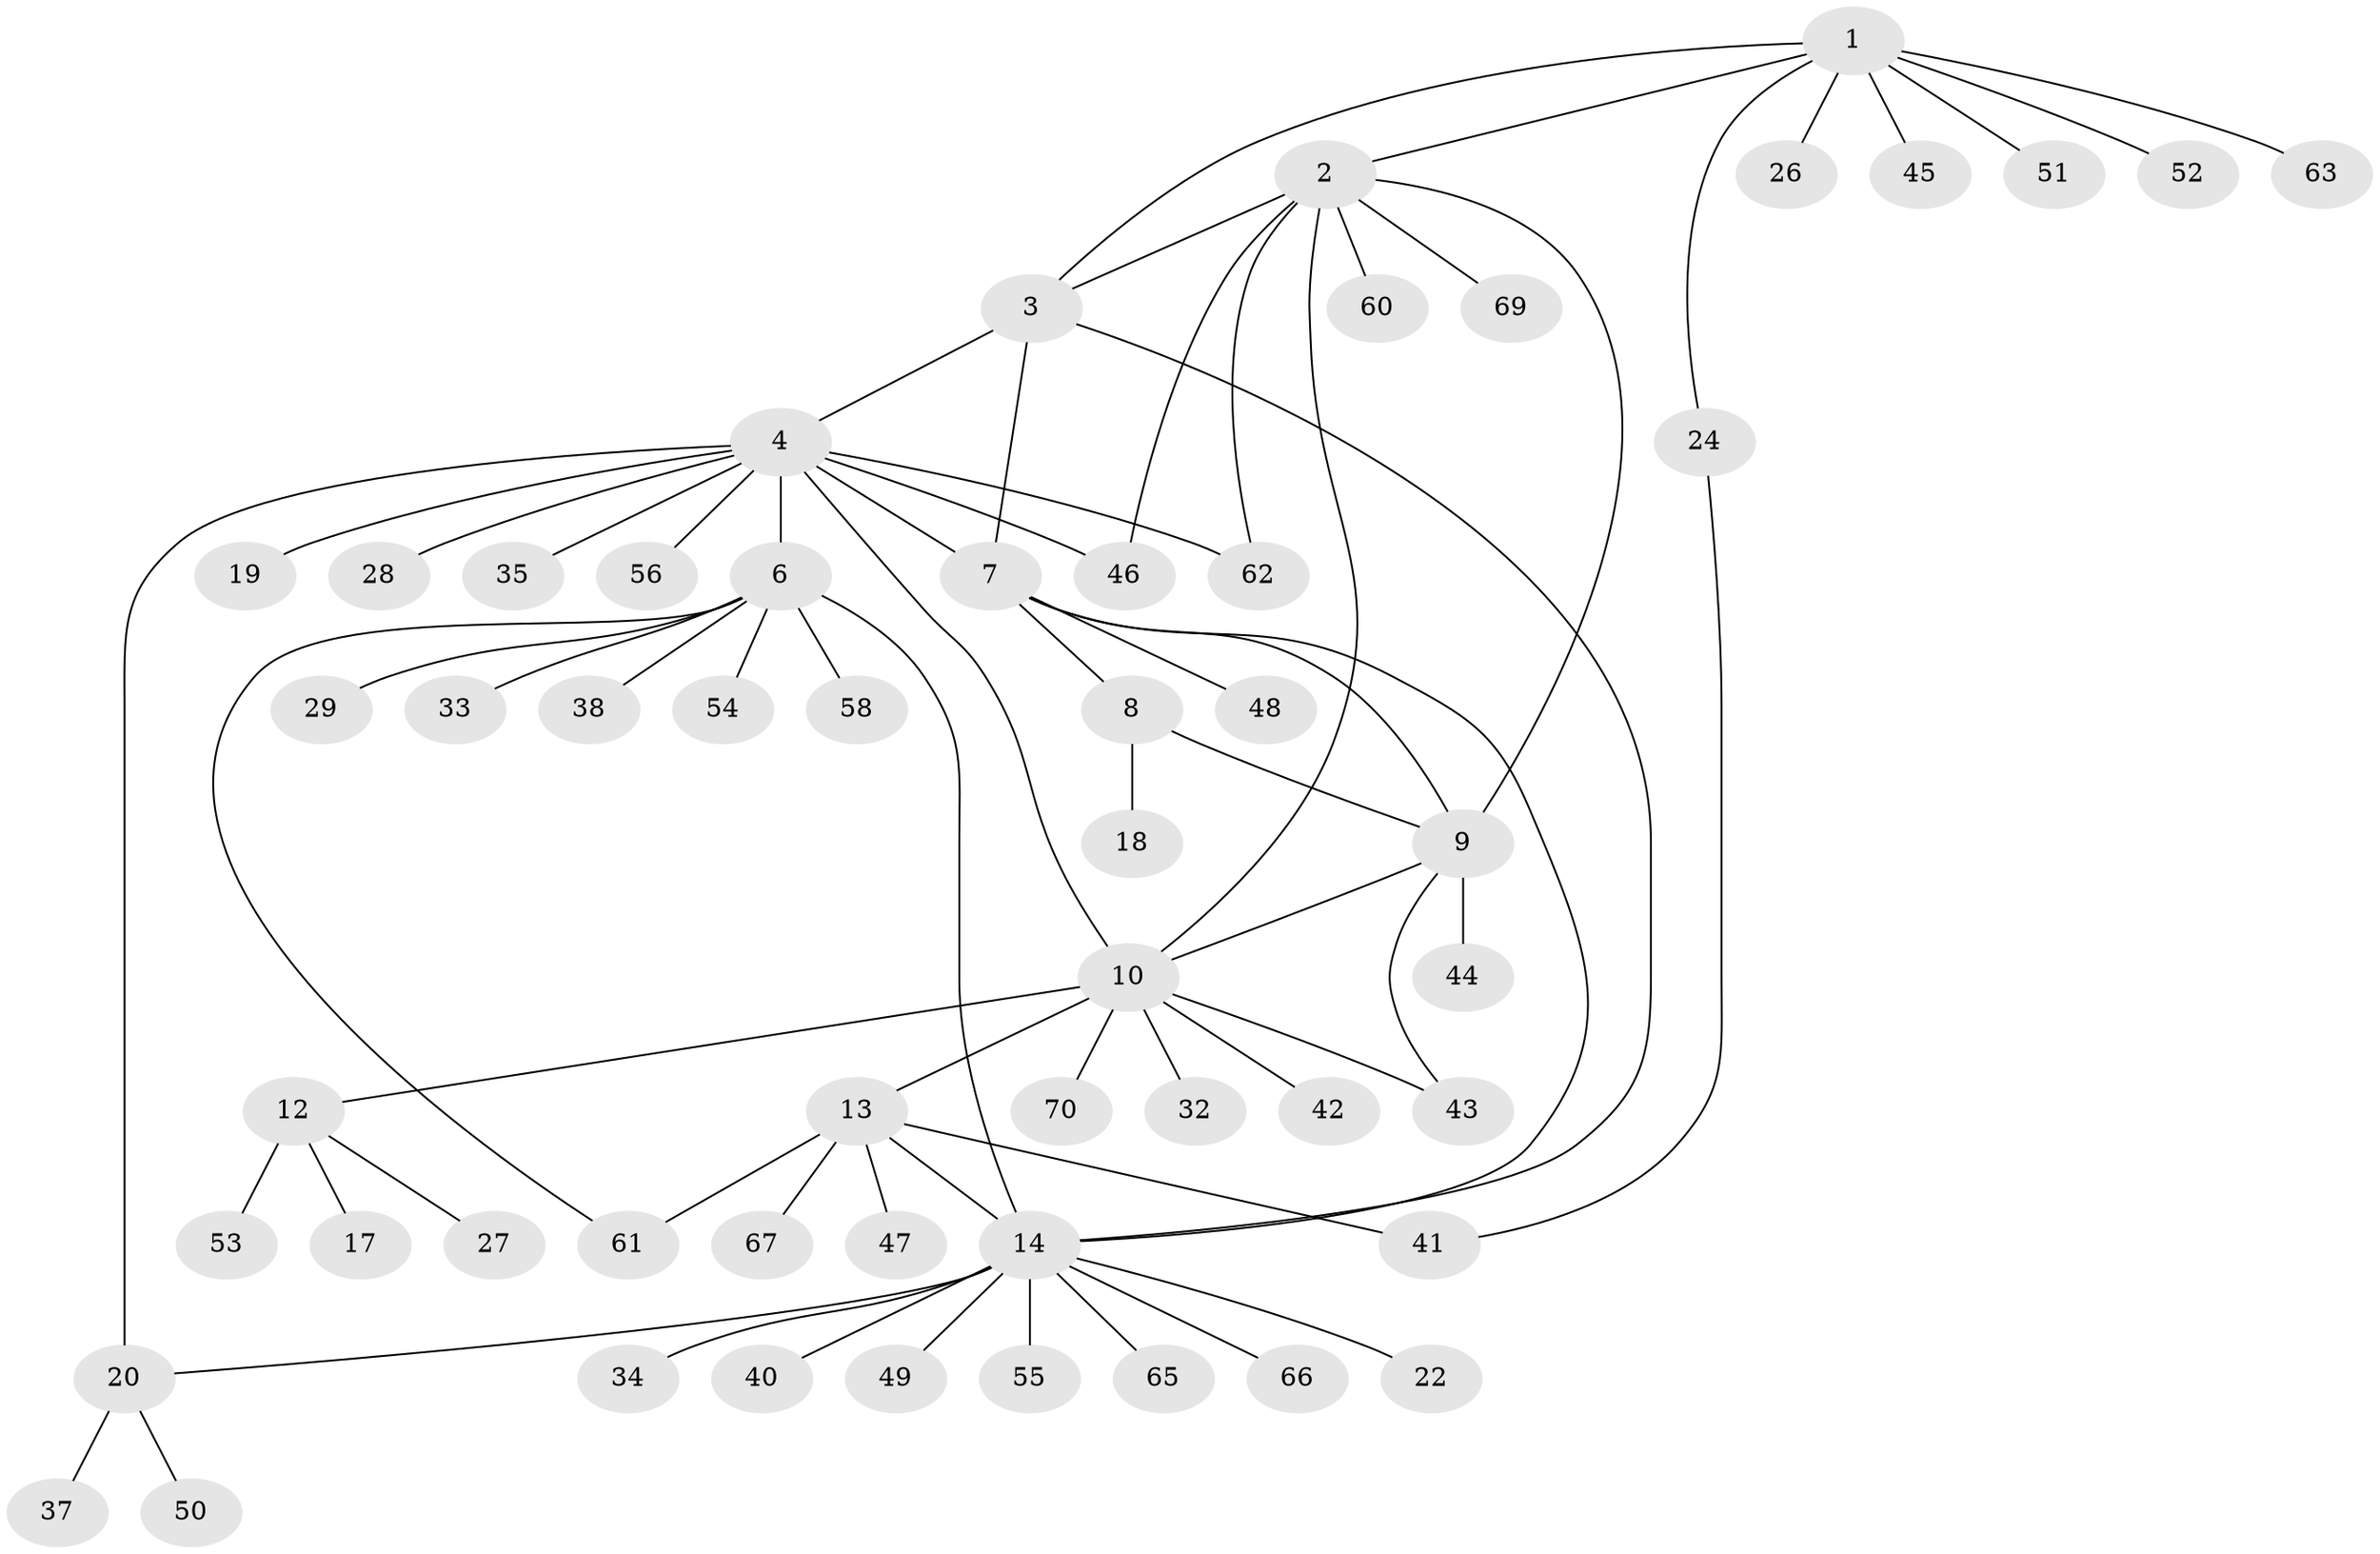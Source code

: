 // Generated by graph-tools (version 1.1) at 2025/24/03/03/25 07:24:11]
// undirected, 55 vertices, 69 edges
graph export_dot {
graph [start="1"]
  node [color=gray90,style=filled];
  1 [super="+31"];
  2 [super="+21"];
  3;
  4 [super="+5"];
  6 [super="+25"];
  7 [super="+30"];
  8 [super="+16"];
  9 [super="+39"];
  10 [super="+11"];
  12 [super="+36"];
  13 [super="+23"];
  14 [super="+15"];
  17;
  18 [super="+59"];
  19;
  20 [super="+68"];
  22;
  24;
  26;
  27;
  28;
  29;
  32;
  33;
  34;
  35;
  37;
  38 [super="+57"];
  40;
  41;
  42;
  43;
  44;
  45;
  46;
  47;
  48;
  49;
  50 [super="+64"];
  51;
  52;
  53;
  54;
  55;
  56;
  58;
  60;
  61;
  62;
  63;
  65;
  66;
  67;
  69;
  70;
  1 -- 2;
  1 -- 3;
  1 -- 24;
  1 -- 26;
  1 -- 45;
  1 -- 51;
  1 -- 63;
  1 -- 52;
  2 -- 3;
  2 -- 9;
  2 -- 10;
  2 -- 46;
  2 -- 62;
  2 -- 69;
  2 -- 60;
  3 -- 4;
  3 -- 14;
  3 -- 7;
  4 -- 6 [weight=2];
  4 -- 19;
  4 -- 28;
  4 -- 46;
  4 -- 20 [weight=2];
  4 -- 35;
  4 -- 7;
  4 -- 10;
  4 -- 56;
  4 -- 62;
  6 -- 14;
  6 -- 29;
  6 -- 38;
  6 -- 61;
  6 -- 54;
  6 -- 33;
  6 -- 58;
  7 -- 8;
  7 -- 9;
  7 -- 14;
  7 -- 48;
  8 -- 9;
  8 -- 18;
  9 -- 10;
  9 -- 43;
  9 -- 44;
  10 -- 12 [weight=2];
  10 -- 13;
  10 -- 43;
  10 -- 32;
  10 -- 42;
  10 -- 70;
  12 -- 17;
  12 -- 27;
  12 -- 53;
  13 -- 14 [weight=2];
  13 -- 41;
  13 -- 47;
  13 -- 61;
  13 -- 67;
  14 -- 40;
  14 -- 65;
  14 -- 34;
  14 -- 66;
  14 -- 49;
  14 -- 20;
  14 -- 22;
  14 -- 55;
  20 -- 37;
  20 -- 50;
  24 -- 41;
}
